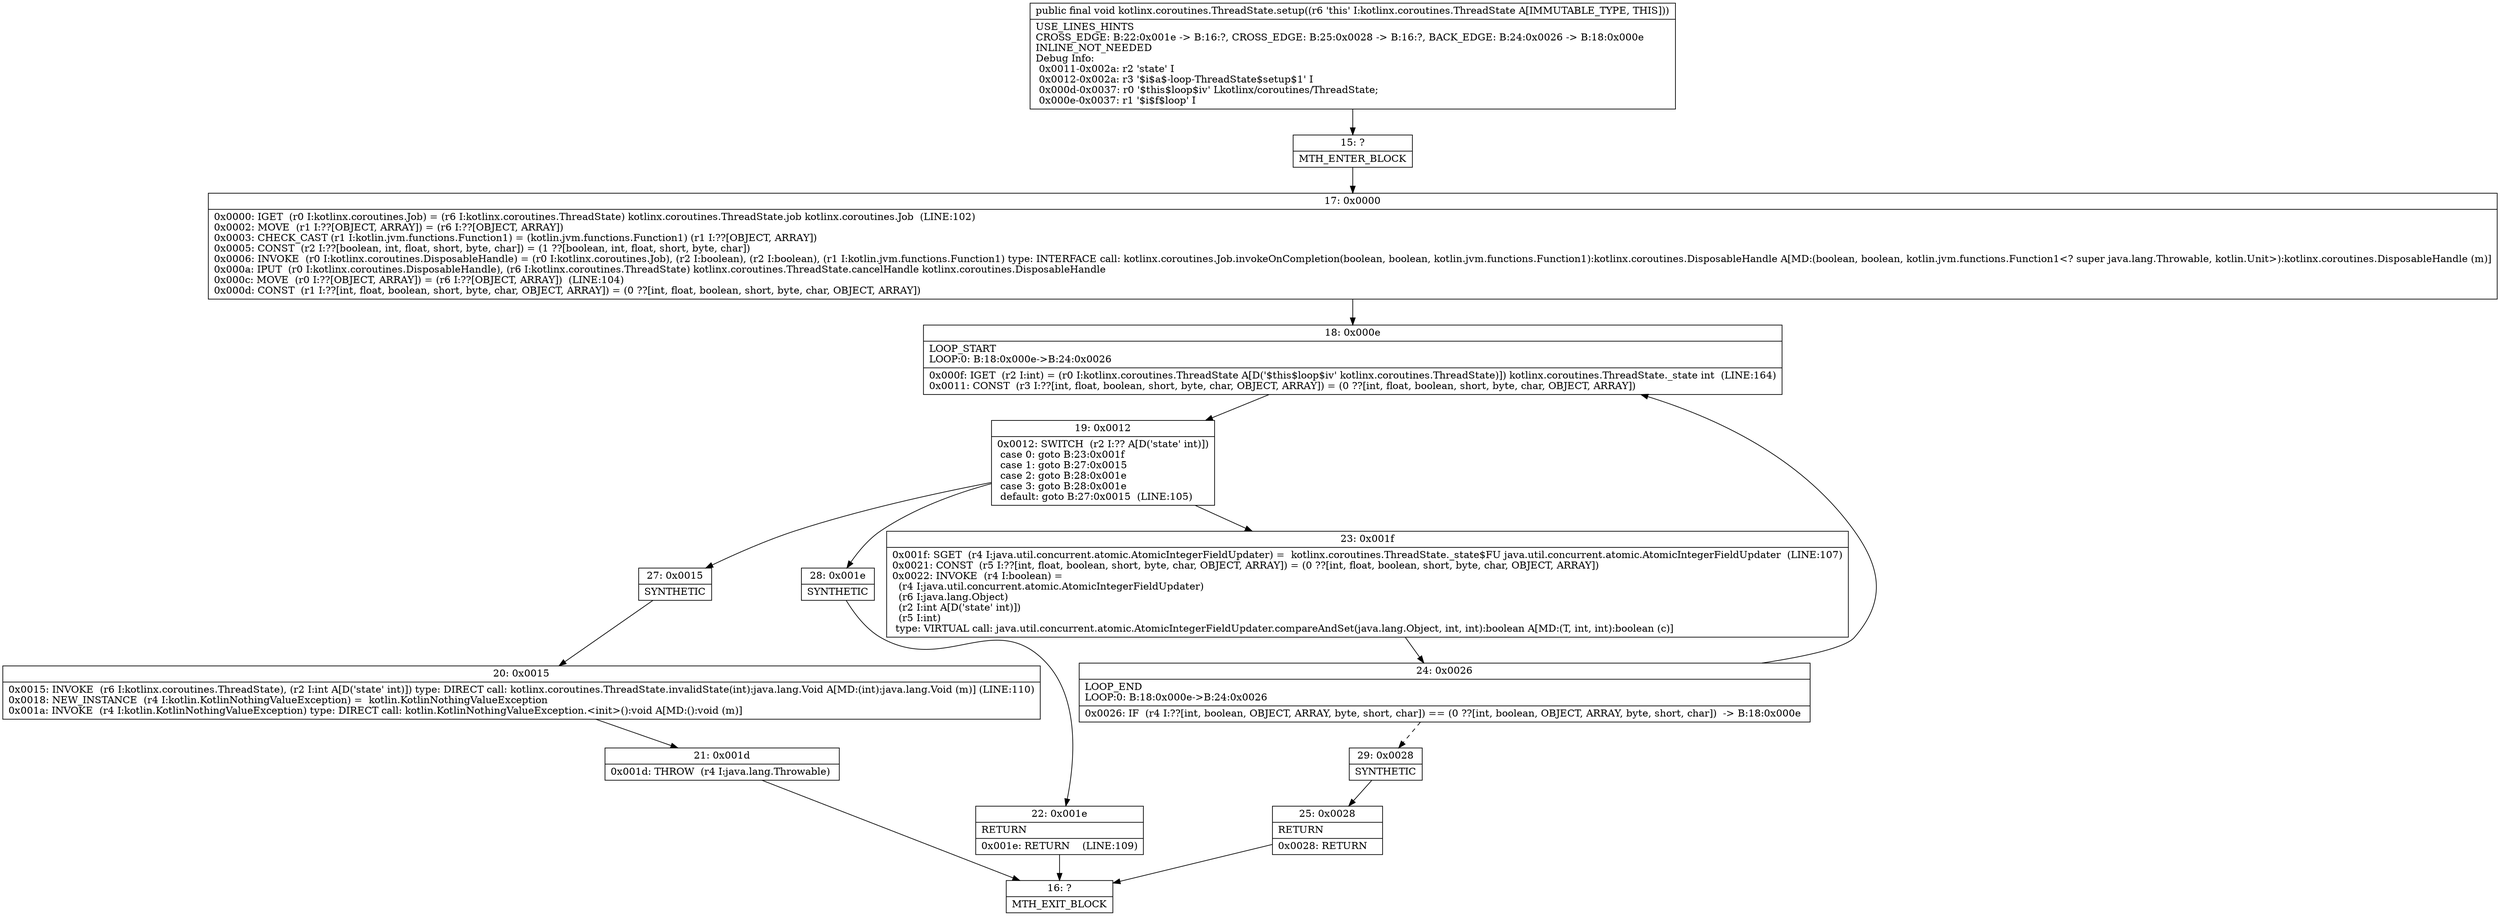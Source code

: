 digraph "CFG forkotlinx.coroutines.ThreadState.setup()V" {
Node_15 [shape=record,label="{15\:\ ?|MTH_ENTER_BLOCK\l}"];
Node_17 [shape=record,label="{17\:\ 0x0000|0x0000: IGET  (r0 I:kotlinx.coroutines.Job) = (r6 I:kotlinx.coroutines.ThreadState) kotlinx.coroutines.ThreadState.job kotlinx.coroutines.Job  (LINE:102)\l0x0002: MOVE  (r1 I:??[OBJECT, ARRAY]) = (r6 I:??[OBJECT, ARRAY]) \l0x0003: CHECK_CAST (r1 I:kotlin.jvm.functions.Function1) = (kotlin.jvm.functions.Function1) (r1 I:??[OBJECT, ARRAY]) \l0x0005: CONST  (r2 I:??[boolean, int, float, short, byte, char]) = (1 ??[boolean, int, float, short, byte, char]) \l0x0006: INVOKE  (r0 I:kotlinx.coroutines.DisposableHandle) = (r0 I:kotlinx.coroutines.Job), (r2 I:boolean), (r2 I:boolean), (r1 I:kotlin.jvm.functions.Function1) type: INTERFACE call: kotlinx.coroutines.Job.invokeOnCompletion(boolean, boolean, kotlin.jvm.functions.Function1):kotlinx.coroutines.DisposableHandle A[MD:(boolean, boolean, kotlin.jvm.functions.Function1\<? super java.lang.Throwable, kotlin.Unit\>):kotlinx.coroutines.DisposableHandle (m)]\l0x000a: IPUT  (r0 I:kotlinx.coroutines.DisposableHandle), (r6 I:kotlinx.coroutines.ThreadState) kotlinx.coroutines.ThreadState.cancelHandle kotlinx.coroutines.DisposableHandle \l0x000c: MOVE  (r0 I:??[OBJECT, ARRAY]) = (r6 I:??[OBJECT, ARRAY])  (LINE:104)\l0x000d: CONST  (r1 I:??[int, float, boolean, short, byte, char, OBJECT, ARRAY]) = (0 ??[int, float, boolean, short, byte, char, OBJECT, ARRAY]) \l}"];
Node_18 [shape=record,label="{18\:\ 0x000e|LOOP_START\lLOOP:0: B:18:0x000e\-\>B:24:0x0026\l|0x000f: IGET  (r2 I:int) = (r0 I:kotlinx.coroutines.ThreadState A[D('$this$loop$iv' kotlinx.coroutines.ThreadState)]) kotlinx.coroutines.ThreadState._state int  (LINE:164)\l0x0011: CONST  (r3 I:??[int, float, boolean, short, byte, char, OBJECT, ARRAY]) = (0 ??[int, float, boolean, short, byte, char, OBJECT, ARRAY]) \l}"];
Node_19 [shape=record,label="{19\:\ 0x0012|0x0012: SWITCH  (r2 I:?? A[D('state' int)])\l case 0: goto B:23:0x001f\l case 1: goto B:27:0x0015\l case 2: goto B:28:0x001e\l case 3: goto B:28:0x001e\l default: goto B:27:0x0015  (LINE:105)\l}"];
Node_23 [shape=record,label="{23\:\ 0x001f|0x001f: SGET  (r4 I:java.util.concurrent.atomic.AtomicIntegerFieldUpdater) =  kotlinx.coroutines.ThreadState._state$FU java.util.concurrent.atomic.AtomicIntegerFieldUpdater  (LINE:107)\l0x0021: CONST  (r5 I:??[int, float, boolean, short, byte, char, OBJECT, ARRAY]) = (0 ??[int, float, boolean, short, byte, char, OBJECT, ARRAY]) \l0x0022: INVOKE  (r4 I:boolean) = \l  (r4 I:java.util.concurrent.atomic.AtomicIntegerFieldUpdater)\l  (r6 I:java.lang.Object)\l  (r2 I:int A[D('state' int)])\l  (r5 I:int)\l type: VIRTUAL call: java.util.concurrent.atomic.AtomicIntegerFieldUpdater.compareAndSet(java.lang.Object, int, int):boolean A[MD:(T, int, int):boolean (c)]\l}"];
Node_24 [shape=record,label="{24\:\ 0x0026|LOOP_END\lLOOP:0: B:18:0x000e\-\>B:24:0x0026\l|0x0026: IF  (r4 I:??[int, boolean, OBJECT, ARRAY, byte, short, char]) == (0 ??[int, boolean, OBJECT, ARRAY, byte, short, char])  \-\> B:18:0x000e \l}"];
Node_29 [shape=record,label="{29\:\ 0x0028|SYNTHETIC\l}"];
Node_25 [shape=record,label="{25\:\ 0x0028|RETURN\l|0x0028: RETURN   \l}"];
Node_16 [shape=record,label="{16\:\ ?|MTH_EXIT_BLOCK\l}"];
Node_27 [shape=record,label="{27\:\ 0x0015|SYNTHETIC\l}"];
Node_20 [shape=record,label="{20\:\ 0x0015|0x0015: INVOKE  (r6 I:kotlinx.coroutines.ThreadState), (r2 I:int A[D('state' int)]) type: DIRECT call: kotlinx.coroutines.ThreadState.invalidState(int):java.lang.Void A[MD:(int):java.lang.Void (m)] (LINE:110)\l0x0018: NEW_INSTANCE  (r4 I:kotlin.KotlinNothingValueException) =  kotlin.KotlinNothingValueException \l0x001a: INVOKE  (r4 I:kotlin.KotlinNothingValueException) type: DIRECT call: kotlin.KotlinNothingValueException.\<init\>():void A[MD:():void (m)]\l}"];
Node_21 [shape=record,label="{21\:\ 0x001d|0x001d: THROW  (r4 I:java.lang.Throwable) \l}"];
Node_28 [shape=record,label="{28\:\ 0x001e|SYNTHETIC\l}"];
Node_22 [shape=record,label="{22\:\ 0x001e|RETURN\l|0x001e: RETURN    (LINE:109)\l}"];
MethodNode[shape=record,label="{public final void kotlinx.coroutines.ThreadState.setup((r6 'this' I:kotlinx.coroutines.ThreadState A[IMMUTABLE_TYPE, THIS]))  | USE_LINES_HINTS\lCROSS_EDGE: B:22:0x001e \-\> B:16:?, CROSS_EDGE: B:25:0x0028 \-\> B:16:?, BACK_EDGE: B:24:0x0026 \-\> B:18:0x000e\lINLINE_NOT_NEEDED\lDebug Info:\l  0x0011\-0x002a: r2 'state' I\l  0x0012\-0x002a: r3 '$i$a$\-loop\-ThreadState$setup$1' I\l  0x000d\-0x0037: r0 '$this$loop$iv' Lkotlinx\/coroutines\/ThreadState;\l  0x000e\-0x0037: r1 '$i$f$loop' I\l}"];
MethodNode -> Node_15;Node_15 -> Node_17;
Node_17 -> Node_18;
Node_18 -> Node_19;
Node_19 -> Node_23;
Node_19 -> Node_27;
Node_19 -> Node_28;
Node_23 -> Node_24;
Node_24 -> Node_18;
Node_24 -> Node_29[style=dashed];
Node_29 -> Node_25;
Node_25 -> Node_16;
Node_27 -> Node_20;
Node_20 -> Node_21;
Node_21 -> Node_16;
Node_28 -> Node_22;
Node_22 -> Node_16;
}

